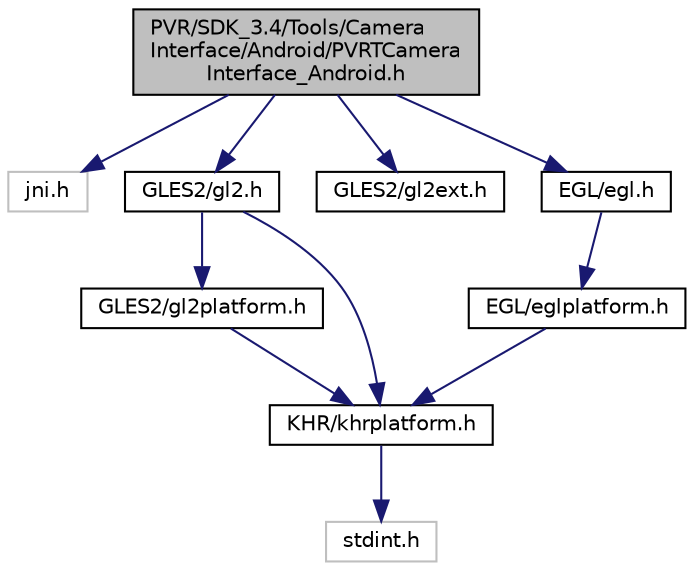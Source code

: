 digraph "PVR/SDK_3.4/Tools/CameraInterface/Android/PVRTCameraInterface_Android.h"
{
  edge [fontname="Helvetica",fontsize="10",labelfontname="Helvetica",labelfontsize="10"];
  node [fontname="Helvetica",fontsize="10",shape=record];
  Node1 [label="PVR/SDK_3.4/Tools/Camera\lInterface/Android/PVRTCamera\lInterface_Android.h",height=0.2,width=0.4,color="black", fillcolor="grey75", style="filled", fontcolor="black"];
  Node1 -> Node2 [color="midnightblue",fontsize="10",style="solid",fontname="Helvetica"];
  Node2 [label="jni.h",height=0.2,width=0.4,color="grey75", fillcolor="white", style="filled"];
  Node1 -> Node3 [color="midnightblue",fontsize="10",style="solid",fontname="Helvetica"];
  Node3 [label="GLES2/gl2.h",height=0.2,width=0.4,color="black", fillcolor="white", style="filled",URL="$gl2_8h_source.html"];
  Node3 -> Node4 [color="midnightblue",fontsize="10",style="solid",fontname="Helvetica"];
  Node4 [label="GLES2/gl2platform.h",height=0.2,width=0.4,color="black", fillcolor="white", style="filled",URL="$gl2platform_8h_source.html"];
  Node4 -> Node5 [color="midnightblue",fontsize="10",style="solid",fontname="Helvetica"];
  Node5 [label="KHR/khrplatform.h",height=0.2,width=0.4,color="black", fillcolor="white", style="filled",URL="$khrplatform_8h_source.html"];
  Node5 -> Node6 [color="midnightblue",fontsize="10",style="solid",fontname="Helvetica"];
  Node6 [label="stdint.h",height=0.2,width=0.4,color="grey75", fillcolor="white", style="filled"];
  Node3 -> Node5 [color="midnightblue",fontsize="10",style="solid",fontname="Helvetica"];
  Node1 -> Node7 [color="midnightblue",fontsize="10",style="solid",fontname="Helvetica"];
  Node7 [label="GLES2/gl2ext.h",height=0.2,width=0.4,color="black", fillcolor="white", style="filled",URL="$gl2ext_8h_source.html"];
  Node1 -> Node8 [color="midnightblue",fontsize="10",style="solid",fontname="Helvetica"];
  Node8 [label="EGL/egl.h",height=0.2,width=0.4,color="black", fillcolor="white", style="filled",URL="$_e_g_l_2egl_8h_source.html"];
  Node8 -> Node9 [color="midnightblue",fontsize="10",style="solid",fontname="Helvetica"];
  Node9 [label="EGL/eglplatform.h",height=0.2,width=0.4,color="black", fillcolor="white", style="filled",URL="$eglplatform_8h_source.html"];
  Node9 -> Node5 [color="midnightblue",fontsize="10",style="solid",fontname="Helvetica"];
}
